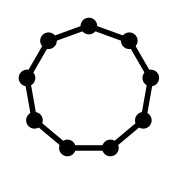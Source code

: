 <?xml version="1.0"?>
<!DOCTYPE ipe SYSTEM "ipe.dtd">
<ipe version="70218" creator="Ipe 7.2.23">
<info created="D:20161106124456" modified="D:20210727182956"/>
<ipestyle name="basic">
<symbol name="arrow/arc(spx)">
<path stroke="sym-stroke" fill="sym-stroke" pen="sym-pen">
0 0 m
-1 0.333 l
-1 -0.333 l
h
</path>
</symbol>
<symbol name="arrow/farc(spx)">
<path stroke="sym-stroke" fill="white" pen="sym-pen">
0 0 m
-1 0.333 l
-1 -0.333 l
h
</path>
</symbol>
<symbol name="arrow/ptarc(spx)">
<path stroke="sym-stroke" fill="sym-stroke" pen="sym-pen">
0 0 m
-1 0.333 l
-0.8 0 l
-1 -0.333 l
h
</path>
</symbol>
<symbol name="arrow/fptarc(spx)">
<path stroke="sym-stroke" fill="white" pen="sym-pen">
0 0 m
-1 0.333 l
-0.8 0 l
-1 -0.333 l
h
</path>
</symbol>
<symbol name="mark/circle(sx)" transformations="translations">
<path fill="sym-stroke">
0.6 0 0 0.6 0 0 e
0.4 0 0 0.4 0 0 e
</path>
</symbol>
<symbol name="mark/disk(sx)" transformations="translations">
<path fill="sym-stroke">
0.6 0 0 0.6 0 0 e
</path>
</symbol>
<symbol name="mark/fdisk(sfx)" transformations="translations">
<group>
<path fill="sym-fill">
0.5 0 0 0.5 0 0 e
</path>
<path fill="sym-stroke" fillrule="eofill">
0.6 0 0 0.6 0 0 e
0.4 0 0 0.4 0 0 e
</path>
</group>
</symbol>
<symbol name="mark/box(sx)" transformations="translations">
<path fill="sym-stroke" fillrule="eofill">
-0.6 -0.6 m
0.6 -0.6 l
0.6 0.6 l
-0.6 0.6 l
h
-0.4 -0.4 m
0.4 -0.4 l
0.4 0.4 l
-0.4 0.4 l
h
</path>
</symbol>
<symbol name="mark/square(sx)" transformations="translations">
<path fill="sym-stroke">
-0.6 -0.6 m
0.6 -0.6 l
0.6 0.6 l
-0.6 0.6 l
h
</path>
</symbol>
<symbol name="mark/fsquare(sfx)" transformations="translations">
<group>
<path fill="sym-fill">
-0.5 -0.5 m
0.5 -0.5 l
0.5 0.5 l
-0.5 0.5 l
h
</path>
<path fill="sym-stroke" fillrule="eofill">
-0.6 -0.6 m
0.6 -0.6 l
0.6 0.6 l
-0.6 0.6 l
h
-0.4 -0.4 m
0.4 -0.4 l
0.4 0.4 l
-0.4 0.4 l
h
</path>
</group>
</symbol>
<symbol name="mark/cross(sx)" transformations="translations">
<group>
<path fill="sym-stroke">
-0.43 -0.57 m
0.57 0.43 l
0.43 0.57 l
-0.57 -0.43 l
h
</path>
<path fill="sym-stroke">
-0.43 0.57 m
0.57 -0.43 l
0.43 -0.57 l
-0.57 0.43 l
h
</path>
</group>
</symbol>
<symbol name="arrow/fnormal(spx)">
<path stroke="sym-stroke" fill="white" pen="sym-pen">
0 0 m
-1 0.333 l
-1 -0.333 l
h
</path>
</symbol>
<symbol name="arrow/pointed(spx)">
<path stroke="sym-stroke" fill="sym-stroke" pen="sym-pen">
0 0 m
-1 0.333 l
-0.8 0 l
-1 -0.333 l
h
</path>
</symbol>
<symbol name="arrow/fpointed(spx)">
<path stroke="sym-stroke" fill="white" pen="sym-pen">
0 0 m
-1 0.333 l
-0.8 0 l
-1 -0.333 l
h
</path>
</symbol>
<symbol name="arrow/linear(spx)">
<path stroke="sym-stroke" pen="sym-pen">
-1 0.333 m
0 0 l
-1 -0.333 l
</path>
</symbol>
<symbol name="arrow/fdouble(spx)">
<path stroke="sym-stroke" fill="white" pen="sym-pen">
0 0 m
-1 0.333 l
-1 -0.333 l
h
-1 0 m
-2 0.333 l
-2 -0.333 l
h
</path>
</symbol>
<symbol name="arrow/double(spx)">
<path stroke="sym-stroke" fill="sym-stroke" pen="sym-pen">
0 0 m
-1 0.333 l
-1 -0.333 l
h
-1 0 m
-2 0.333 l
-2 -0.333 l
h
</path>
</symbol>
<anglesize name="22.5 deg" value="22.5"/>
<anglesize name="30 deg" value="30"/>
<anglesize name="45 deg" value="45"/>
<anglesize name="60 deg" value="60"/>
<anglesize name="90 deg" value="90"/>
<arrowsize name="large" value="10"/>
<arrowsize name="small" value="5"/>
<arrowsize name="tiny" value="3"/>
<color name="blue" value="0 0 1"/>
<color name="brown" value="0.647 0.165 0.165"/>
<color name="darkblue" value="0 0 0.545"/>
<color name="darkcyan" value="0 0.545 0.545"/>
<color name="darkgray" value="0.663"/>
<color name="darkgreen" value="0 0.392 0"/>
<color name="darkmagenta" value="0.545 0 0.545"/>
<color name="darkorange" value="1 0.549 0"/>
<color name="darkred" value="0.545 0 0"/>
<color name="gold" value="1 0.843 0"/>
<color name="gray" value="0.745"/>
<color name="green" value="0 1 0"/>
<color name="lightblue" value="0.678 0.847 0.902"/>
<color name="lightcyan" value="0.878 1 1"/>
<color name="lightgray" value="0.827"/>
<color name="lightgreen" value="0.565 0.933 0.565"/>
<color name="lightyellow" value="1 1 0.878"/>
<color name="navy" value="0 0 0.502"/>
<color name="orange" value="1 0.647 0"/>
<color name="pink" value="1 0.753 0.796"/>
<color name="purple" value="0.627 0.125 0.941"/>
<color name="red" value="1 0 0"/>
<color name="seagreen" value="0.18 0.545 0.341"/>
<color name="turquoise" value="0.251 0.878 0.816"/>
<color name="violet" value="0.933 0.51 0.933"/>
<color name="yellow" value="1 1 0"/>
<dashstyle name="dash dot dotted" value="[4 2 1 2 1 2] 0"/>
<dashstyle name="dash dotted" value="[4 2 1 2] 0"/>
<dashstyle name="dashed" value="[4] 0"/>
<dashstyle name="dotted" value="[1 3] 0"/>
<gridsize name="10 pts (~3.5 mm)" value="10"/>
<gridsize name="14 pts (~5 mm)" value="14"/>
<gridsize name="16 pts (~6 mm)" value="16"/>
<gridsize name="20 pts (~7 mm)" value="20"/>
<gridsize name="28 pts (~10 mm)" value="28"/>
<gridsize name="32 pts (~12 mm)" value="32"/>
<gridsize name="4 pts" value="4"/>
<gridsize name="56 pts (~20 mm)" value="56"/>
<gridsize name="8 pts (~3 mm)" value="8"/>
<opacity name="10%" value="0.1"/>
<opacity name="30%" value="0.3"/>
<opacity name="50%" value="0.5"/>
<opacity name="75%" value="0.75"/>
<pen name="fat" value="1.2"/>
<pen name="heavier" value="0.8"/>
<pen name="ultrafat" value="2"/>
<symbolsize name="large" value="5"/>
<symbolsize name="small" value="2"/>
<symbolsize name="tiny" value="1.1"/>
<textsize name="Huge" value="\Huge"/>
<textsize name="LARGE" value="\LARGE"/>
<textsize name="Large" value="\Large"/>
<textsize name="footnote" value="\footnotesize"/>
<textsize name="huge" value="\huge"/>
<textsize name="large" value="\large"/>
<textsize name="small" value="\small"/>
<textsize name="tiny" value="\tiny"/>
<textstyle name="center" begin="\begin{center}" end="\end{center}"/>
<textstyle name="item" begin="\begin{itemize}\item{}" end="\end{itemize}"/>
<textstyle name="itemize" begin="\begin{itemize}" end="\end{itemize}"/>
<tiling name="falling" angle="-60" step="4" width="1"/>
<tiling name="rising" angle="30" step="4" width="1"/>
</ipestyle>
<page>
<layer name="alpha"/>
<view layers="alpha" active="alpha"/>
<path layer="alpha" matrix="1 0 0 1 160 -80" stroke="0" pen="0">
64 768 m
64 704 l
128 704 l
128 768 l
h
</path>
<path matrix="0 1 -1 0 912 560" stroke="black" pen="ultrafat">
118.627 656 m
113.334 670.545 l
99.9292 678.284 l
84.6863 675.596 l
74.7372 663.739 l
74.7372 648.261 l
84.6863 636.404 l
99.9292 633.716 l
113.334 641.455 l
h
</path>
<use name="mark/disk(sx)" pos="241.455 673.334" size="large" stroke="black"/>
<use name="mark/disk(sx)" pos="256 678.627" size="large" stroke="black"/>
<use name="mark/disk(sx)" pos="270.545 673.334" size="large" stroke="black"/>
<use name="mark/disk(sx)" pos="278.284 659.929" size="large" stroke="black"/>
<use name="mark/disk(sx)" pos="275.596 644.686" size="large" stroke="black"/>
<use name="mark/disk(sx)" pos="263.739 634.737" size="large" stroke="black"/>
<use name="mark/disk(sx)" pos="248.261 634.737" size="large" stroke="black"/>
<use name="mark/disk(sx)" pos="236.404 644.686" size="large" stroke="black"/>
<use name="mark/disk(sx)" pos="233.716 659.929" size="large" stroke="black"/>
</page>
</ipe>
